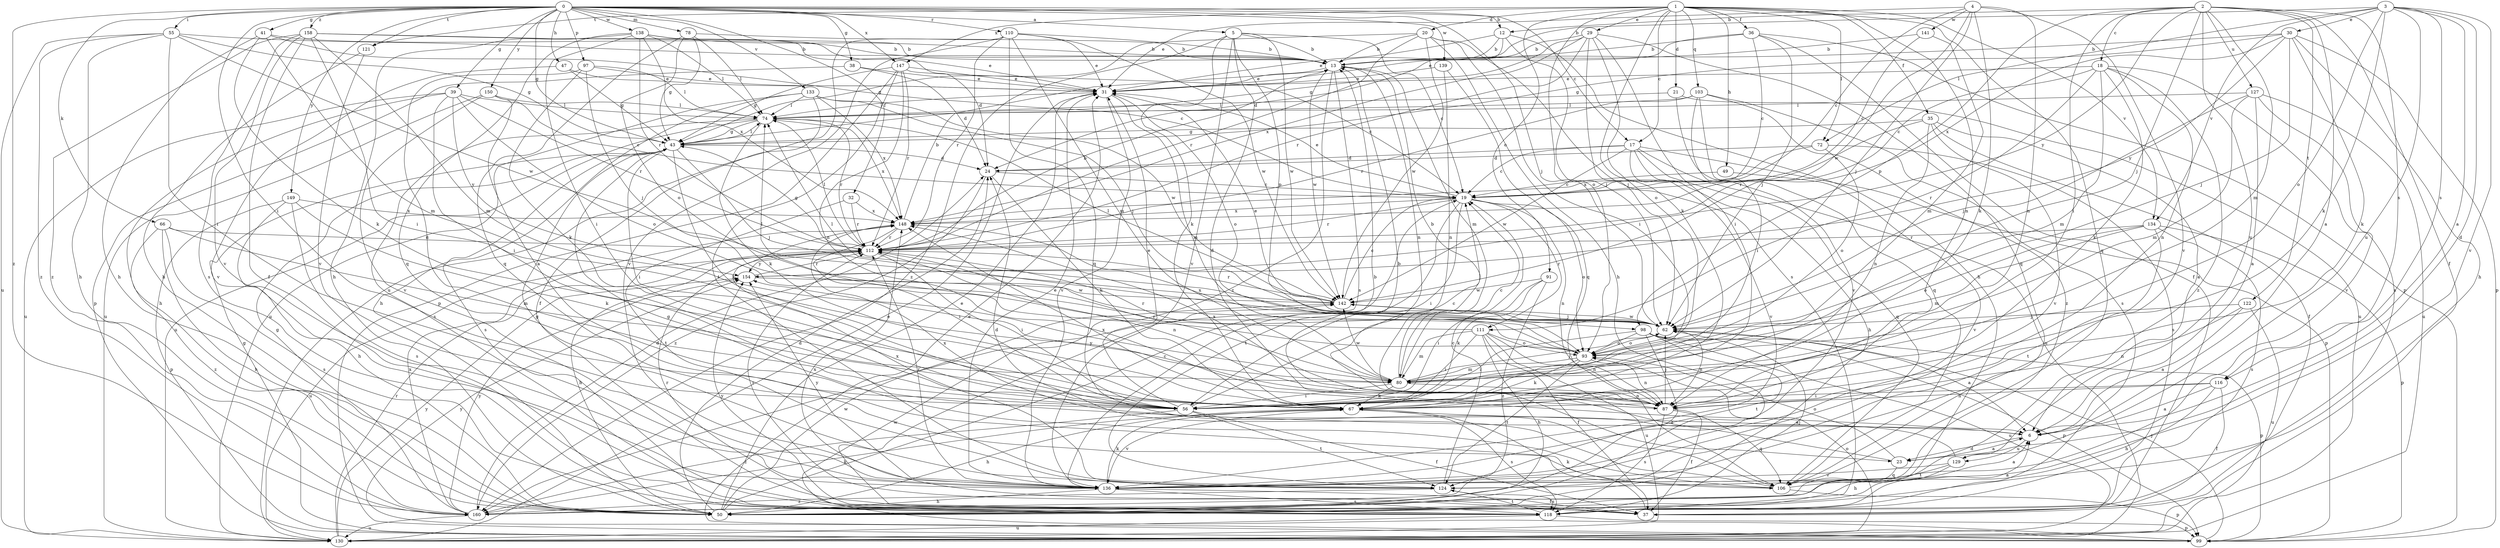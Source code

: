 strict digraph  {
0;
1;
2;
3;
4;
5;
6;
12;
13;
17;
18;
19;
20;
21;
23;
24;
29;
30;
31;
32;
35;
36;
37;
38;
39;
41;
43;
47;
49;
50;
55;
56;
62;
66;
67;
72;
74;
78;
80;
87;
91;
93;
97;
98;
99;
103;
106;
110;
111;
112;
116;
118;
121;
122;
124;
127;
129;
130;
133;
134;
136;
138;
139;
141;
142;
147;
148;
149;
150;
154;
158;
160;
0 -> 5  [label=a];
0 -> 12  [label=b];
0 -> 17  [label=c];
0 -> 32  [label=f];
0 -> 38  [label=g];
0 -> 39  [label=g];
0 -> 41  [label=g];
0 -> 43  [label=g];
0 -> 47  [label=h];
0 -> 55  [label=i];
0 -> 56  [label=i];
0 -> 62  [label=j];
0 -> 66  [label=k];
0 -> 78  [label=m];
0 -> 97  [label=p];
0 -> 110  [label=r];
0 -> 121  [label=t];
0 -> 133  [label=v];
0 -> 138  [label=w];
0 -> 139  [label=w];
0 -> 147  [label=x];
0 -> 149  [label=y];
0 -> 150  [label=y];
0 -> 158  [label=z];
0 -> 160  [label=z];
1 -> 17  [label=c];
1 -> 20  [label=d];
1 -> 21  [label=d];
1 -> 29  [label=e];
1 -> 35  [label=f];
1 -> 36  [label=f];
1 -> 49  [label=h];
1 -> 67  [label=k];
1 -> 72  [label=l];
1 -> 87  [label=n];
1 -> 91  [label=o];
1 -> 93  [label=o];
1 -> 103  [label=q];
1 -> 106  [label=q];
1 -> 121  [label=t];
1 -> 134  [label=v];
1 -> 147  [label=x];
2 -> 6  [label=a];
2 -> 12  [label=b];
2 -> 18  [label=c];
2 -> 37  [label=f];
2 -> 56  [label=i];
2 -> 62  [label=j];
2 -> 80  [label=m];
2 -> 98  [label=p];
2 -> 116  [label=s];
2 -> 122  [label=t];
2 -> 127  [label=u];
2 -> 129  [label=u];
2 -> 154  [label=y];
3 -> 6  [label=a];
3 -> 13  [label=b];
3 -> 23  [label=d];
3 -> 30  [label=e];
3 -> 67  [label=k];
3 -> 72  [label=l];
3 -> 93  [label=o];
3 -> 116  [label=s];
3 -> 129  [label=u];
3 -> 134  [label=v];
3 -> 136  [label=v];
4 -> 19  [label=c];
4 -> 31  [label=e];
4 -> 62  [label=j];
4 -> 67  [label=k];
4 -> 87  [label=n];
4 -> 136  [label=v];
4 -> 141  [label=w];
4 -> 142  [label=w];
5 -> 13  [label=b];
5 -> 19  [label=c];
5 -> 23  [label=d];
5 -> 67  [label=k];
5 -> 98  [label=p];
5 -> 136  [label=v];
5 -> 142  [label=w];
5 -> 160  [label=z];
6 -> 23  [label=d];
6 -> 129  [label=u];
6 -> 148  [label=x];
12 -> 13  [label=b];
12 -> 24  [label=d];
12 -> 31  [label=e];
12 -> 50  [label=h];
12 -> 62  [label=j];
13 -> 31  [label=e];
13 -> 80  [label=m];
13 -> 87  [label=n];
13 -> 118  [label=s];
13 -> 142  [label=w];
13 -> 160  [label=z];
17 -> 19  [label=c];
17 -> 24  [label=d];
17 -> 50  [label=h];
17 -> 99  [label=p];
17 -> 106  [label=q];
17 -> 130  [label=u];
17 -> 136  [label=v];
17 -> 142  [label=w];
18 -> 19  [label=c];
18 -> 31  [label=e];
18 -> 67  [label=k];
18 -> 80  [label=m];
18 -> 87  [label=n];
18 -> 111  [label=r];
18 -> 118  [label=s];
18 -> 160  [label=z];
19 -> 31  [label=e];
19 -> 56  [label=i];
19 -> 87  [label=n];
19 -> 93  [label=o];
19 -> 111  [label=r];
19 -> 112  [label=r];
19 -> 124  [label=t];
19 -> 148  [label=x];
20 -> 13  [label=b];
20 -> 43  [label=g];
20 -> 50  [label=h];
20 -> 56  [label=i];
20 -> 112  [label=r];
20 -> 118  [label=s];
20 -> 142  [label=w];
21 -> 74  [label=l];
21 -> 130  [label=u];
21 -> 136  [label=v];
23 -> 6  [label=a];
23 -> 13  [label=b];
23 -> 93  [label=o];
23 -> 106  [label=q];
24 -> 19  [label=c];
24 -> 67  [label=k];
24 -> 160  [label=z];
29 -> 13  [label=b];
29 -> 43  [label=g];
29 -> 56  [label=i];
29 -> 62  [label=j];
29 -> 93  [label=o];
29 -> 106  [label=q];
29 -> 112  [label=r];
29 -> 148  [label=x];
30 -> 13  [label=b];
30 -> 43  [label=g];
30 -> 50  [label=h];
30 -> 62  [label=j];
30 -> 67  [label=k];
30 -> 99  [label=p];
30 -> 148  [label=x];
30 -> 154  [label=y];
31 -> 74  [label=l];
31 -> 80  [label=m];
31 -> 93  [label=o];
31 -> 136  [label=v];
32 -> 112  [label=r];
32 -> 124  [label=t];
32 -> 148  [label=x];
35 -> 6  [label=a];
35 -> 37  [label=f];
35 -> 43  [label=g];
35 -> 87  [label=n];
35 -> 112  [label=r];
35 -> 136  [label=v];
36 -> 13  [label=b];
36 -> 19  [label=c];
36 -> 31  [label=e];
36 -> 37  [label=f];
36 -> 62  [label=j];
36 -> 99  [label=p];
37 -> 67  [label=k];
37 -> 112  [label=r];
37 -> 148  [label=x];
38 -> 24  [label=d];
38 -> 31  [label=e];
38 -> 99  [label=p];
39 -> 50  [label=h];
39 -> 56  [label=i];
39 -> 74  [label=l];
39 -> 93  [label=o];
39 -> 112  [label=r];
39 -> 130  [label=u];
39 -> 154  [label=y];
41 -> 13  [label=b];
41 -> 19  [label=c];
41 -> 50  [label=h];
41 -> 67  [label=k];
41 -> 80  [label=m];
43 -> 24  [label=d];
43 -> 56  [label=i];
43 -> 62  [label=j];
43 -> 67  [label=k];
43 -> 74  [label=l];
43 -> 118  [label=s];
47 -> 31  [label=e];
47 -> 43  [label=g];
47 -> 136  [label=v];
49 -> 19  [label=c];
49 -> 136  [label=v];
50 -> 19  [label=c];
50 -> 24  [label=d];
50 -> 31  [label=e];
50 -> 142  [label=w];
55 -> 13  [label=b];
55 -> 43  [label=g];
55 -> 50  [label=h];
55 -> 56  [label=i];
55 -> 130  [label=u];
55 -> 142  [label=w];
55 -> 160  [label=z];
56 -> 19  [label=c];
56 -> 31  [label=e];
56 -> 37  [label=f];
56 -> 124  [label=t];
56 -> 160  [label=z];
62 -> 31  [label=e];
62 -> 74  [label=l];
62 -> 87  [label=n];
62 -> 93  [label=o];
62 -> 99  [label=p];
62 -> 142  [label=w];
66 -> 50  [label=h];
66 -> 80  [label=m];
66 -> 112  [label=r];
66 -> 118  [label=s];
66 -> 160  [label=z];
67 -> 6  [label=a];
67 -> 50  [label=h];
67 -> 118  [label=s];
67 -> 136  [label=v];
72 -> 24  [label=d];
72 -> 93  [label=o];
72 -> 118  [label=s];
72 -> 148  [label=x];
74 -> 43  [label=g];
74 -> 67  [label=k];
74 -> 112  [label=r];
74 -> 118  [label=s];
74 -> 130  [label=u];
74 -> 148  [label=x];
78 -> 13  [label=b];
78 -> 43  [label=g];
78 -> 74  [label=l];
78 -> 93  [label=o];
78 -> 106  [label=q];
80 -> 13  [label=b];
80 -> 19  [label=c];
80 -> 56  [label=i];
80 -> 62  [label=j];
80 -> 67  [label=k];
80 -> 87  [label=n];
80 -> 112  [label=r];
80 -> 142  [label=w];
87 -> 37  [label=f];
87 -> 62  [label=j];
87 -> 106  [label=q];
87 -> 118  [label=s];
87 -> 148  [label=x];
87 -> 154  [label=y];
91 -> 56  [label=i];
91 -> 67  [label=k];
91 -> 142  [label=w];
91 -> 160  [label=z];
93 -> 67  [label=k];
93 -> 80  [label=m];
93 -> 87  [label=n];
93 -> 112  [label=r];
93 -> 124  [label=t];
93 -> 148  [label=x];
97 -> 31  [label=e];
97 -> 56  [label=i];
97 -> 62  [label=j];
97 -> 67  [label=k];
97 -> 74  [label=l];
98 -> 6  [label=a];
98 -> 56  [label=i];
98 -> 93  [label=o];
98 -> 99  [label=p];
98 -> 124  [label=t];
98 -> 130  [label=u];
98 -> 160  [label=z];
99 -> 31  [label=e];
99 -> 43  [label=g];
99 -> 62  [label=j];
99 -> 142  [label=w];
99 -> 154  [label=y];
103 -> 56  [label=i];
103 -> 74  [label=l];
103 -> 106  [label=q];
103 -> 112  [label=r];
103 -> 118  [label=s];
103 -> 160  [label=z];
106 -> 6  [label=a];
106 -> 24  [label=d];
106 -> 43  [label=g];
106 -> 99  [label=p];
110 -> 13  [label=b];
110 -> 31  [label=e];
110 -> 80  [label=m];
110 -> 106  [label=q];
110 -> 112  [label=r];
110 -> 130  [label=u];
110 -> 136  [label=v];
110 -> 142  [label=w];
111 -> 37  [label=f];
111 -> 50  [label=h];
111 -> 56  [label=i];
111 -> 74  [label=l];
111 -> 80  [label=m];
111 -> 87  [label=n];
111 -> 93  [label=o];
111 -> 130  [label=u];
112 -> 13  [label=b];
112 -> 43  [label=g];
112 -> 50  [label=h];
112 -> 56  [label=i];
112 -> 74  [label=l];
112 -> 87  [label=n];
112 -> 130  [label=u];
112 -> 154  [label=y];
116 -> 6  [label=a];
116 -> 37  [label=f];
116 -> 50  [label=h];
116 -> 56  [label=i];
116 -> 87  [label=n];
118 -> 6  [label=a];
118 -> 62  [label=j];
118 -> 99  [label=p];
118 -> 112  [label=r];
118 -> 124  [label=t];
118 -> 130  [label=u];
118 -> 154  [label=y];
121 -> 50  [label=h];
121 -> 136  [label=v];
122 -> 6  [label=a];
122 -> 62  [label=j];
122 -> 87  [label=n];
122 -> 130  [label=u];
124 -> 19  [label=c];
124 -> 43  [label=g];
124 -> 118  [label=s];
124 -> 148  [label=x];
124 -> 160  [label=z];
127 -> 6  [label=a];
127 -> 62  [label=j];
127 -> 74  [label=l];
127 -> 80  [label=m];
127 -> 130  [label=u];
127 -> 136  [label=v];
129 -> 50  [label=h];
129 -> 124  [label=t];
129 -> 136  [label=v];
129 -> 148  [label=x];
130 -> 31  [label=e];
130 -> 93  [label=o];
130 -> 112  [label=r];
130 -> 154  [label=y];
133 -> 37  [label=f];
133 -> 50  [label=h];
133 -> 62  [label=j];
133 -> 74  [label=l];
133 -> 130  [label=u];
133 -> 142  [label=w];
133 -> 148  [label=x];
134 -> 80  [label=m];
134 -> 93  [label=o];
134 -> 99  [label=p];
134 -> 112  [label=r];
134 -> 118  [label=s];
134 -> 124  [label=t];
136 -> 13  [label=b];
136 -> 31  [label=e];
136 -> 37  [label=f];
136 -> 50  [label=h];
136 -> 67  [label=k];
136 -> 112  [label=r];
136 -> 118  [label=s];
136 -> 154  [label=y];
138 -> 13  [label=b];
138 -> 24  [label=d];
138 -> 50  [label=h];
138 -> 56  [label=i];
138 -> 74  [label=l];
138 -> 106  [label=q];
138 -> 112  [label=r];
138 -> 148  [label=x];
139 -> 31  [label=e];
139 -> 87  [label=n];
139 -> 106  [label=q];
141 -> 13  [label=b];
141 -> 19  [label=c];
141 -> 80  [label=m];
142 -> 19  [label=c];
142 -> 62  [label=j];
142 -> 74  [label=l];
142 -> 112  [label=r];
147 -> 19  [label=c];
147 -> 31  [label=e];
147 -> 43  [label=g];
147 -> 87  [label=n];
147 -> 99  [label=p];
147 -> 112  [label=r];
147 -> 124  [label=t];
148 -> 13  [label=b];
148 -> 56  [label=i];
148 -> 112  [label=r];
149 -> 50  [label=h];
149 -> 67  [label=k];
149 -> 99  [label=p];
149 -> 118  [label=s];
149 -> 148  [label=x];
150 -> 6  [label=a];
150 -> 19  [label=c];
150 -> 74  [label=l];
150 -> 130  [label=u];
150 -> 136  [label=v];
154 -> 112  [label=r];
154 -> 142  [label=w];
158 -> 13  [label=b];
158 -> 31  [label=e];
158 -> 37  [label=f];
158 -> 56  [label=i];
158 -> 80  [label=m];
158 -> 118  [label=s];
158 -> 136  [label=v];
158 -> 160  [label=z];
160 -> 24  [label=d];
160 -> 43  [label=g];
160 -> 67  [label=k];
160 -> 130  [label=u];
160 -> 148  [label=x];
160 -> 154  [label=y];
}
